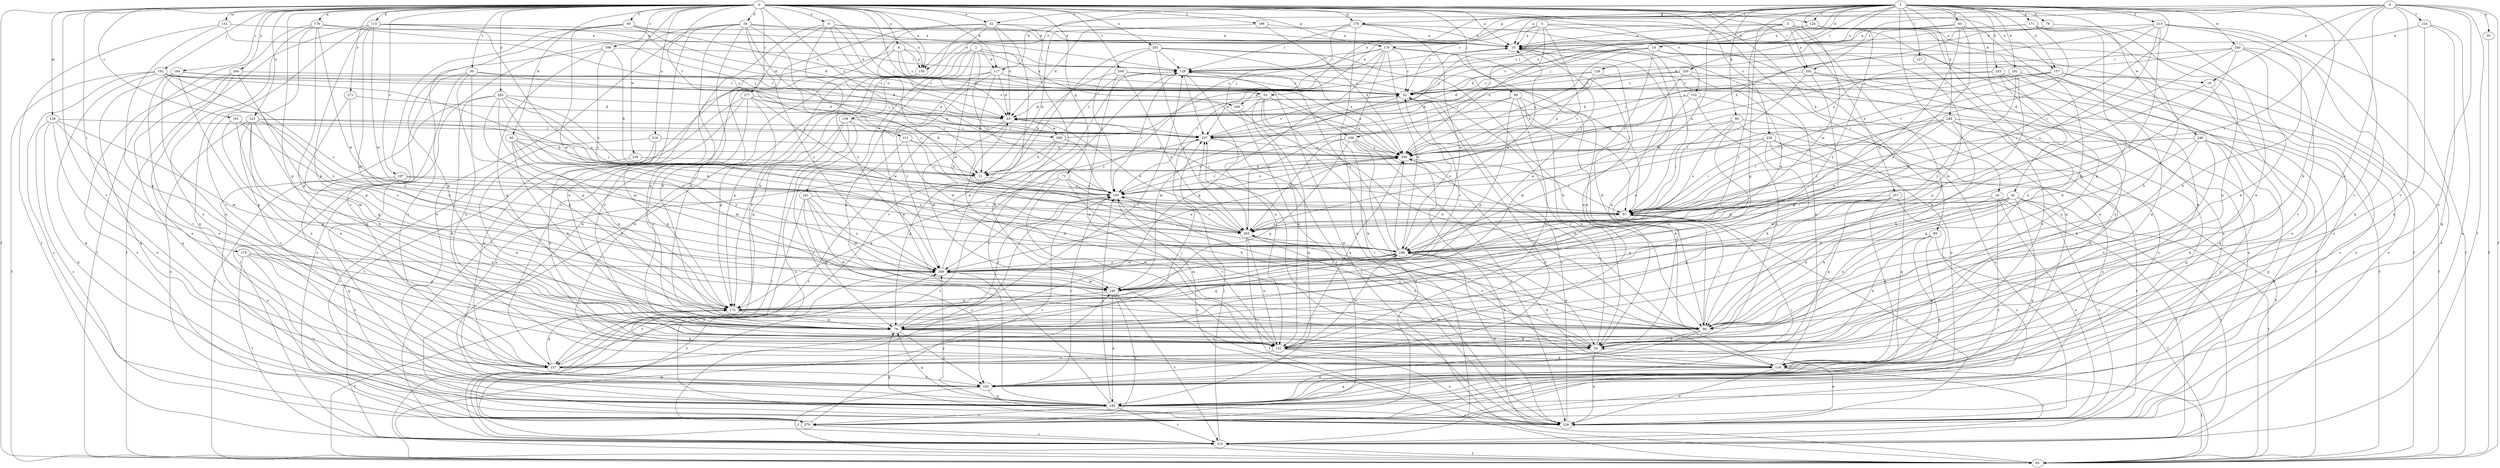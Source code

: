strict digraph  {
0;
1;
2;
3;
4;
5;
6;
8;
10;
16;
18;
19;
20;
21;
30;
32;
34;
40;
42;
43;
52;
53;
54;
60;
65;
71;
76;
78;
80;
83;
86;
89;
97;
99;
102;
106;
107;
113;
117;
118;
119;
124;
126;
127;
129;
132;
139;
140;
150;
151;
152;
157;
158;
161;
162;
170;
171;
172;
176;
179;
182;
184;
191;
193;
196;
197;
198;
201;
202;
203;
209;
211;
213;
214;
215;
216;
223;
226;
228;
237;
239;
240;
241;
246;
248;
249;
250;
253;
256;
257;
258;
264;
265;
268;
269;
271;
277;
279;
0 -> 6  [label=a];
0 -> 8  [label=a];
0 -> 10  [label=a];
0 -> 16  [label=b];
0 -> 30  [label=c];
0 -> 32  [label=c];
0 -> 34  [label=d];
0 -> 40  [label=d];
0 -> 52  [label=e];
0 -> 60  [label=f];
0 -> 65  [label=f];
0 -> 71  [label=g];
0 -> 76  [label=g];
0 -> 89  [label=i];
0 -> 99  [label=j];
0 -> 102  [label=j];
0 -> 106  [label=j];
0 -> 113  [label=k];
0 -> 117  [label=k];
0 -> 119  [label=l];
0 -> 124  [label=l];
0 -> 132  [label=m];
0 -> 139  [label=m];
0 -> 150  [label=n];
0 -> 152  [label=o];
0 -> 157  [label=o];
0 -> 170  [label=p];
0 -> 176  [label=q];
0 -> 179  [label=q];
0 -> 184  [label=r];
0 -> 191  [label=r];
0 -> 196  [label=s];
0 -> 197  [label=s];
0 -> 198  [label=s];
0 -> 201  [label=s];
0 -> 202  [label=s];
0 -> 209  [label=t];
0 -> 211  [label=t];
0 -> 216  [label=u];
0 -> 223  [label=u];
0 -> 228  [label=v];
0 -> 237  [label=v];
0 -> 239  [label=w];
0 -> 264  [label=y];
0 -> 265  [label=y];
0 -> 268  [label=y];
0 -> 271  [label=z];
0 -> 277  [label=z];
1 -> 18  [label=b];
1 -> 32  [label=c];
1 -> 42  [label=d];
1 -> 52  [label=e];
1 -> 76  [label=g];
1 -> 78  [label=h];
1 -> 80  [label=h];
1 -> 83  [label=h];
1 -> 86  [label=h];
1 -> 97  [label=i];
1 -> 106  [label=j];
1 -> 117  [label=k];
1 -> 124  [label=l];
1 -> 126  [label=l];
1 -> 127  [label=l];
1 -> 157  [label=o];
1 -> 170  [label=p];
1 -> 171  [label=p];
1 -> 179  [label=q];
1 -> 182  [label=q];
1 -> 213  [label=t];
1 -> 237  [label=v];
1 -> 240  [label=w];
1 -> 241  [label=w];
1 -> 246  [label=w];
1 -> 248  [label=w];
1 -> 249  [label=x];
1 -> 250  [label=x];
1 -> 253  [label=x];
1 -> 256  [label=x];
1 -> 269  [label=y];
2 -> 117  [label=k];
2 -> 129  [label=l];
2 -> 158  [label=o];
2 -> 161  [label=o];
2 -> 172  [label=p];
2 -> 193  [label=r];
2 -> 248  [label=w];
2 -> 256  [label=x];
3 -> 10  [label=a];
3 -> 19  [label=b];
3 -> 32  [label=c];
3 -> 53  [label=e];
3 -> 86  [label=h];
3 -> 202  [label=s];
3 -> 226  [label=u];
3 -> 257  [label=x];
3 -> 269  [label=y];
4 -> 10  [label=a];
4 -> 19  [label=b];
4 -> 20  [label=b];
4 -> 65  [label=f];
4 -> 86  [label=h];
4 -> 150  [label=n];
4 -> 162  [label=o];
4 -> 202  [label=s];
4 -> 203  [label=s];
4 -> 214  [label=t];
4 -> 215  [label=t];
4 -> 237  [label=v];
5 -> 10  [label=a];
5 -> 107  [label=j];
5 -> 140  [label=m];
5 -> 150  [label=n];
5 -> 193  [label=r];
5 -> 258  [label=x];
5 -> 279  [label=z];
6 -> 10  [label=a];
6 -> 53  [label=e];
6 -> 76  [label=g];
6 -> 150  [label=n];
6 -> 237  [label=v];
6 -> 258  [label=x];
6 -> 269  [label=y];
8 -> 32  [label=c];
8 -> 43  [label=d];
8 -> 129  [label=l];
8 -> 150  [label=n];
8 -> 151  [label=n];
8 -> 193  [label=r];
10 -> 129  [label=l];
10 -> 151  [label=n];
16 -> 86  [label=h];
16 -> 97  [label=i];
16 -> 215  [label=t];
16 -> 226  [label=u];
16 -> 279  [label=z];
18 -> 32  [label=c];
18 -> 43  [label=d];
18 -> 86  [label=h];
18 -> 129  [label=l];
18 -> 140  [label=m];
18 -> 193  [label=r];
18 -> 258  [label=x];
19 -> 76  [label=g];
19 -> 162  [label=o];
20 -> 65  [label=f];
21 -> 193  [label=r];
30 -> 32  [label=c];
30 -> 151  [label=n];
30 -> 172  [label=p];
30 -> 215  [label=t];
30 -> 258  [label=x];
30 -> 279  [label=z];
32 -> 43  [label=d];
32 -> 140  [label=m];
32 -> 162  [label=o];
34 -> 10  [label=a];
34 -> 54  [label=e];
34 -> 76  [label=g];
34 -> 86  [label=h];
34 -> 97  [label=i];
34 -> 129  [label=l];
34 -> 162  [label=o];
34 -> 182  [label=q];
34 -> 203  [label=s];
34 -> 269  [label=y];
40 -> 86  [label=h];
40 -> 140  [label=m];
40 -> 172  [label=p];
40 -> 193  [label=r];
40 -> 258  [label=x];
40 -> 269  [label=y];
42 -> 65  [label=f];
42 -> 76  [label=g];
42 -> 86  [label=h];
42 -> 97  [label=i];
42 -> 151  [label=n];
42 -> 182  [label=q];
42 -> 215  [label=t];
42 -> 226  [label=u];
42 -> 248  [label=w];
43 -> 107  [label=j];
43 -> 140  [label=m];
43 -> 215  [label=t];
43 -> 268  [label=w];
52 -> 10  [label=a];
52 -> 43  [label=d];
52 -> 118  [label=k];
52 -> 151  [label=n];
52 -> 182  [label=q];
52 -> 215  [label=t];
52 -> 226  [label=u];
52 -> 237  [label=v];
53 -> 43  [label=d];
53 -> 86  [label=h];
53 -> 118  [label=k];
53 -> 151  [label=n];
53 -> 258  [label=x];
54 -> 10  [label=a];
54 -> 32  [label=c];
54 -> 43  [label=d];
54 -> 182  [label=q];
54 -> 203  [label=s];
54 -> 226  [label=u];
60 -> 10  [label=a];
60 -> 32  [label=c];
60 -> 43  [label=d];
60 -> 76  [label=g];
60 -> 237  [label=v];
60 -> 248  [label=w];
65 -> 129  [label=l];
65 -> 140  [label=m];
65 -> 258  [label=x];
71 -> 86  [label=h];
71 -> 151  [label=n];
71 -> 172  [label=p];
71 -> 193  [label=r];
71 -> 203  [label=s];
76 -> 54  [label=e];
76 -> 129  [label=l];
76 -> 151  [label=n];
76 -> 162  [label=o];
76 -> 193  [label=r];
78 -> 10  [label=a];
78 -> 54  [label=e];
78 -> 258  [label=x];
80 -> 97  [label=i];
80 -> 107  [label=j];
80 -> 162  [label=o];
80 -> 172  [label=p];
80 -> 203  [label=s];
80 -> 279  [label=z];
83 -> 10  [label=a];
83 -> 32  [label=c];
83 -> 118  [label=k];
83 -> 248  [label=w];
83 -> 269  [label=y];
86 -> 10  [label=a];
86 -> 54  [label=e];
86 -> 97  [label=i];
86 -> 162  [label=o];
86 -> 193  [label=r];
89 -> 54  [label=e];
89 -> 65  [label=f];
89 -> 118  [label=k];
89 -> 182  [label=q];
89 -> 248  [label=w];
97 -> 203  [label=s];
97 -> 226  [label=u];
99 -> 43  [label=d];
99 -> 54  [label=e];
99 -> 118  [label=k];
99 -> 151  [label=n];
99 -> 172  [label=p];
99 -> 203  [label=s];
102 -> 32  [label=c];
102 -> 43  [label=d];
102 -> 65  [label=f];
102 -> 97  [label=i];
102 -> 182  [label=q];
102 -> 203  [label=s];
102 -> 269  [label=y];
102 -> 279  [label=z];
106 -> 76  [label=g];
106 -> 86  [label=h];
106 -> 193  [label=r];
106 -> 203  [label=s];
106 -> 226  [label=u];
106 -> 258  [label=x];
106 -> 279  [label=z];
107 -> 32  [label=c];
107 -> 215  [label=t];
107 -> 226  [label=u];
107 -> 258  [label=x];
113 -> 10  [label=a];
113 -> 43  [label=d];
113 -> 65  [label=f];
113 -> 97  [label=i];
113 -> 140  [label=m];
113 -> 172  [label=p];
113 -> 182  [label=q];
113 -> 248  [label=w];
117 -> 21  [label=b];
117 -> 32  [label=c];
117 -> 43  [label=d];
117 -> 54  [label=e];
117 -> 86  [label=h];
117 -> 258  [label=x];
117 -> 269  [label=y];
118 -> 10  [label=a];
118 -> 65  [label=f];
118 -> 182  [label=q];
118 -> 215  [label=t];
118 -> 226  [label=u];
118 -> 258  [label=x];
119 -> 172  [label=p];
119 -> 215  [label=t];
119 -> 226  [label=u];
119 -> 237  [label=v];
119 -> 269  [label=y];
124 -> 10  [label=a];
124 -> 65  [label=f];
124 -> 107  [label=j];
124 -> 151  [label=n];
124 -> 269  [label=y];
126 -> 32  [label=c];
126 -> 43  [label=d];
126 -> 65  [label=f];
126 -> 258  [label=x];
127 -> 162  [label=o];
129 -> 32  [label=c];
129 -> 107  [label=j];
129 -> 151  [label=n];
129 -> 193  [label=r];
132 -> 10  [label=a];
132 -> 76  [label=g];
132 -> 107  [label=j];
132 -> 215  [label=t];
139 -> 54  [label=e];
139 -> 107  [label=j];
139 -> 140  [label=m];
139 -> 162  [label=o];
139 -> 182  [label=q];
139 -> 279  [label=z];
140 -> 10  [label=a];
140 -> 32  [label=c];
140 -> 172  [label=p];
140 -> 182  [label=q];
140 -> 215  [label=t];
140 -> 279  [label=z];
150 -> 118  [label=k];
150 -> 172  [label=p];
151 -> 118  [label=k];
151 -> 193  [label=r];
151 -> 226  [label=u];
151 -> 237  [label=v];
151 -> 248  [label=w];
151 -> 258  [label=x];
152 -> 43  [label=d];
152 -> 54  [label=e];
152 -> 140  [label=m];
152 -> 226  [label=u];
157 -> 32  [label=c];
157 -> 65  [label=f];
157 -> 97  [label=i];
157 -> 107  [label=j];
157 -> 226  [label=u];
157 -> 279  [label=z];
158 -> 97  [label=i];
158 -> 107  [label=j];
158 -> 162  [label=o];
158 -> 172  [label=p];
158 -> 215  [label=t];
158 -> 226  [label=u];
161 -> 65  [label=f];
161 -> 76  [label=g];
161 -> 86  [label=h];
161 -> 97  [label=i];
161 -> 140  [label=m];
161 -> 269  [label=y];
162 -> 65  [label=f];
162 -> 182  [label=q];
162 -> 193  [label=r];
170 -> 32  [label=c];
170 -> 54  [label=e];
170 -> 76  [label=g];
170 -> 86  [label=h];
170 -> 129  [label=l];
170 -> 193  [label=r];
170 -> 215  [label=t];
170 -> 248  [label=w];
170 -> 269  [label=y];
171 -> 10  [label=a];
171 -> 43  [label=d];
171 -> 86  [label=h];
171 -> 97  [label=i];
171 -> 151  [label=n];
171 -> 172  [label=p];
172 -> 65  [label=f];
172 -> 76  [label=g];
172 -> 86  [label=h];
172 -> 118  [label=k];
176 -> 10  [label=a];
176 -> 65  [label=f];
176 -> 76  [label=g];
176 -> 107  [label=j];
176 -> 162  [label=o];
176 -> 237  [label=v];
176 -> 248  [label=w];
179 -> 10  [label=a];
179 -> 43  [label=d];
179 -> 97  [label=i];
179 -> 107  [label=j];
179 -> 129  [label=l];
179 -> 226  [label=u];
179 -> 248  [label=w];
182 -> 76  [label=g];
182 -> 97  [label=i];
182 -> 129  [label=l];
182 -> 193  [label=r];
182 -> 215  [label=t];
182 -> 226  [label=u];
182 -> 269  [label=y];
182 -> 279  [label=z];
184 -> 32  [label=c];
184 -> 76  [label=g];
184 -> 107  [label=j];
184 -> 151  [label=n];
184 -> 182  [label=q];
184 -> 237  [label=v];
191 -> 76  [label=g];
191 -> 86  [label=h];
191 -> 107  [label=j];
191 -> 269  [label=y];
193 -> 97  [label=i];
193 -> 226  [label=u];
193 -> 258  [label=x];
193 -> 279  [label=z];
196 -> 10  [label=a];
196 -> 21  [label=b];
196 -> 258  [label=x];
197 -> 182  [label=q];
197 -> 193  [label=r];
197 -> 203  [label=s];
197 -> 226  [label=u];
198 -> 21  [label=b];
198 -> 76  [label=g];
198 -> 129  [label=l];
198 -> 203  [label=s];
198 -> 237  [label=v];
201 -> 86  [label=h];
201 -> 97  [label=i];
201 -> 129  [label=l];
201 -> 193  [label=r];
201 -> 203  [label=s];
201 -> 237  [label=v];
201 -> 258  [label=x];
202 -> 32  [label=c];
202 -> 65  [label=f];
202 -> 76  [label=g];
202 -> 97  [label=i];
202 -> 226  [label=u];
203 -> 10  [label=a];
203 -> 43  [label=d];
203 -> 54  [label=e];
203 -> 65  [label=f];
203 -> 107  [label=j];
203 -> 151  [label=n];
203 -> 193  [label=r];
203 -> 248  [label=w];
209 -> 21  [label=b];
209 -> 32  [label=c];
209 -> 97  [label=i];
209 -> 151  [label=n];
209 -> 203  [label=s];
211 -> 162  [label=o];
211 -> 193  [label=r];
211 -> 248  [label=w];
211 -> 258  [label=x];
213 -> 10  [label=a];
213 -> 65  [label=f];
213 -> 86  [label=h];
213 -> 193  [label=r];
213 -> 203  [label=s];
213 -> 215  [label=t];
213 -> 248  [label=w];
213 -> 258  [label=x];
214 -> 10  [label=a];
214 -> 162  [label=o];
214 -> 182  [label=q];
214 -> 226  [label=u];
215 -> 65  [label=f];
215 -> 107  [label=j];
216 -> 151  [label=n];
216 -> 172  [label=p];
216 -> 258  [label=x];
216 -> 279  [label=z];
223 -> 21  [label=b];
223 -> 54  [label=e];
223 -> 107  [label=j];
223 -> 140  [label=m];
223 -> 151  [label=n];
223 -> 237  [label=v];
223 -> 269  [label=y];
223 -> 279  [label=z];
226 -> 32  [label=c];
226 -> 54  [label=e];
226 -> 76  [label=g];
226 -> 107  [label=j];
226 -> 248  [label=w];
226 -> 269  [label=y];
228 -> 65  [label=f];
228 -> 86  [label=h];
228 -> 97  [label=i];
228 -> 182  [label=q];
228 -> 193  [label=r];
228 -> 215  [label=t];
228 -> 258  [label=x];
237 -> 107  [label=j];
237 -> 162  [label=o];
237 -> 172  [label=p];
237 -> 269  [label=y];
239 -> 21  [label=b];
239 -> 151  [label=n];
240 -> 86  [label=h];
240 -> 97  [label=i];
240 -> 118  [label=k];
240 -> 129  [label=l];
240 -> 140  [label=m];
240 -> 237  [label=v];
240 -> 258  [label=x];
241 -> 32  [label=c];
241 -> 54  [label=e];
241 -> 172  [label=p];
241 -> 226  [label=u];
241 -> 258  [label=x];
241 -> 269  [label=y];
246 -> 76  [label=g];
246 -> 86  [label=h];
246 -> 118  [label=k];
246 -> 182  [label=q];
246 -> 226  [label=u];
246 -> 237  [label=v];
246 -> 258  [label=x];
248 -> 32  [label=c];
248 -> 54  [label=e];
248 -> 76  [label=g];
248 -> 118  [label=k];
248 -> 129  [label=l];
248 -> 140  [label=m];
248 -> 258  [label=x];
248 -> 269  [label=y];
249 -> 86  [label=h];
249 -> 97  [label=i];
249 -> 107  [label=j];
249 -> 118  [label=k];
249 -> 162  [label=o];
249 -> 182  [label=q];
249 -> 203  [label=s];
249 -> 248  [label=w];
249 -> 279  [label=z];
250 -> 21  [label=b];
250 -> 32  [label=c];
250 -> 151  [label=n];
250 -> 248  [label=w];
250 -> 258  [label=x];
253 -> 32  [label=c];
253 -> 54  [label=e];
253 -> 107  [label=j];
253 -> 151  [label=n];
253 -> 182  [label=q];
256 -> 182  [label=q];
256 -> 279  [label=z];
257 -> 54  [label=e];
257 -> 97  [label=i];
257 -> 118  [label=k];
257 -> 172  [label=p];
257 -> 248  [label=w];
257 -> 279  [label=z];
258 -> 21  [label=b];
258 -> 97  [label=i];
258 -> 193  [label=r];
264 -> 32  [label=c];
264 -> 162  [label=o];
264 -> 172  [label=p];
264 -> 182  [label=q];
264 -> 279  [label=z];
265 -> 21  [label=b];
265 -> 43  [label=d];
265 -> 65  [label=f];
265 -> 97  [label=i];
265 -> 118  [label=k];
265 -> 140  [label=m];
265 -> 172  [label=p];
265 -> 248  [label=w];
268 -> 10  [label=a];
268 -> 21  [label=b];
268 -> 76  [label=g];
268 -> 129  [label=l];
268 -> 193  [label=r];
269 -> 129  [label=l];
269 -> 140  [label=m];
269 -> 248  [label=w];
269 -> 258  [label=x];
271 -> 43  [label=d];
271 -> 76  [label=g];
271 -> 269  [label=y];
277 -> 21  [label=b];
277 -> 43  [label=d];
277 -> 54  [label=e];
277 -> 162  [label=o];
277 -> 172  [label=p];
277 -> 215  [label=t];
277 -> 248  [label=w];
279 -> 193  [label=r];
279 -> 215  [label=t];
279 -> 269  [label=y];
}
